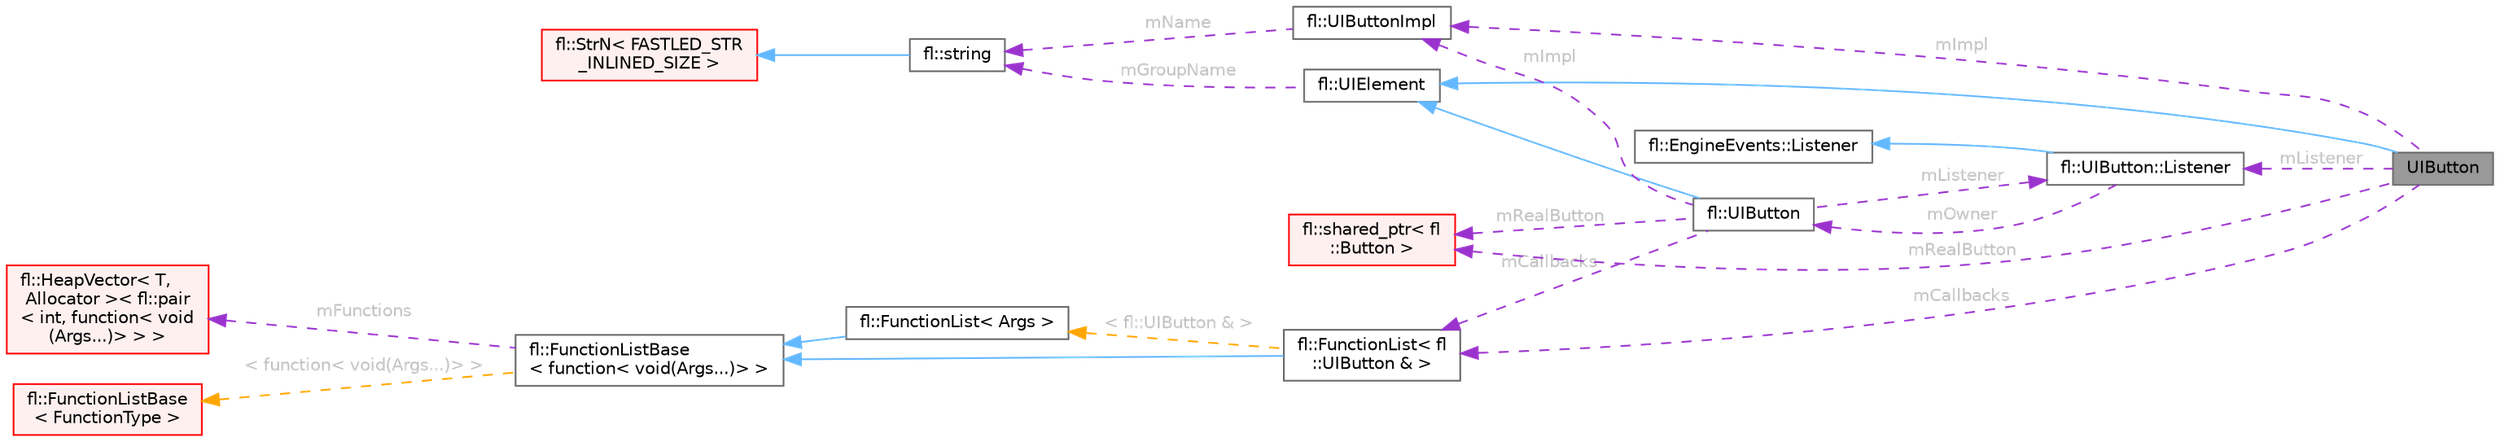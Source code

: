 digraph "UIButton"
{
 // INTERACTIVE_SVG=YES
 // LATEX_PDF_SIZE
  bgcolor="transparent";
  edge [fontname=Helvetica,fontsize=10,labelfontname=Helvetica,labelfontsize=10];
  node [fontname=Helvetica,fontsize=10,shape=box,height=0.2,width=0.4];
  rankdir="LR";
  Node1 [id="Node000001",label="UIButton",height=0.2,width=0.4,color="gray40", fillcolor="grey60", style="filled", fontcolor="black",tooltip=" "];
  Node2 -> Node1 [id="edge1_Node000001_Node000002",dir="back",color="steelblue1",style="solid",tooltip=" "];
  Node2 [id="Node000002",label="fl::UIElement",height=0.2,width=0.4,color="gray40", fillcolor="white", style="filled",URL="$df/d7b/classfl_1_1_u_i_element.html",tooltip=" "];
  Node3 -> Node2 [id="edge2_Node000002_Node000003",dir="back",color="darkorchid3",style="dashed",tooltip=" ",label=" mGroupName",fontcolor="grey" ];
  Node3 [id="Node000003",label="fl::string",height=0.2,width=0.4,color="gray40", fillcolor="white", style="filled",URL="$d2/db2/classfl_1_1string.html",tooltip=" "];
  Node4 -> Node3 [id="edge3_Node000003_Node000004",dir="back",color="steelblue1",style="solid",tooltip=" "];
  Node4 [id="Node000004",label="fl::StrN\< FASTLED_STR\l_INLINED_SIZE \>",height=0.2,width=0.4,color="red", fillcolor="#FFF0F0", style="filled",URL="$dc/d96/classfl_1_1_str_n.html",tooltip=" "];
  Node6 -> Node1 [id="edge4_Node000001_Node000006",dir="back",color="darkorchid3",style="dashed",tooltip=" ",label=" mImpl",fontcolor="grey" ];
  Node6 [id="Node000006",label="fl::UIButtonImpl",height=0.2,width=0.4,color="gray40", fillcolor="white", style="filled",URL="$d6/d8d/classfl_1_1_u_i_button_impl.html",tooltip=" "];
  Node3 -> Node6 [id="edge5_Node000006_Node000003",dir="back",color="darkorchid3",style="dashed",tooltip=" ",label=" mName",fontcolor="grey" ];
  Node7 -> Node1 [id="edge6_Node000001_Node000007",dir="back",color="darkorchid3",style="dashed",tooltip=" ",label=" mCallbacks",fontcolor="grey" ];
  Node7 [id="Node000007",label="fl::FunctionList\< fl\l::UIButton & \>",height=0.2,width=0.4,color="gray40", fillcolor="white", style="filled",URL="$d1/d5d/classfl_1_1_function_list.html",tooltip=" "];
  Node8 -> Node7 [id="edge7_Node000007_Node000008",dir="back",color="steelblue1",style="solid",tooltip=" "];
  Node8 [id="Node000008",label="fl::FunctionListBase\l\< function\< void(Args...)\> \>",height=0.2,width=0.4,color="gray40", fillcolor="white", style="filled",URL="$d7/de3/classfl_1_1_function_list_base.html",tooltip=" "];
  Node9 -> Node8 [id="edge8_Node000008_Node000009",dir="back",color="darkorchid3",style="dashed",tooltip=" ",label=" mFunctions",fontcolor="grey" ];
  Node9 [id="Node000009",label="fl::HeapVector\< T,\l Allocator \>\< fl::pair\l\< int, function\< void\l(Args...)\> \> \>",height=0.2,width=0.4,color="red", fillcolor="#FFF0F0", style="filled",URL="$db/ddd/classfl_1_1_heap_vector.html",tooltip=" "];
  Node12 -> Node8 [id="edge9_Node000008_Node000012",dir="back",color="orange",style="dashed",tooltip=" ",label=" \< function\< void(Args...)\> \>",fontcolor="grey" ];
  Node12 [id="Node000012",label="fl::FunctionListBase\l\< FunctionType \>",height=0.2,width=0.4,color="red", fillcolor="#FFF0F0", style="filled",URL="$d7/de3/classfl_1_1_function_list_base.html",tooltip=" "];
  Node14 -> Node7 [id="edge10_Node000007_Node000014",dir="back",color="orange",style="dashed",tooltip=" ",label=" \< fl::UIButton & \>",fontcolor="grey" ];
  Node14 [id="Node000014",label="fl::FunctionList\< Args \>",height=0.2,width=0.4,color="gray40", fillcolor="white", style="filled",URL="$d1/d5d/classfl_1_1_function_list.html",tooltip=" "];
  Node8 -> Node14 [id="edge11_Node000014_Node000008",dir="back",color="steelblue1",style="solid",tooltip=" "];
  Node15 -> Node1 [id="edge12_Node000001_Node000015",dir="back",color="darkorchid3",style="dashed",tooltip=" ",label=" mListener",fontcolor="grey" ];
  Node15 [id="Node000015",label="fl::UIButton::Listener",height=0.2,width=0.4,color="gray40", fillcolor="white", style="filled",URL="$d2/d68/structfl_1_1_u_i_button_1_1_listener.html",tooltip=" "];
  Node16 -> Node15 [id="edge13_Node000015_Node000016",dir="back",color="steelblue1",style="solid",tooltip=" "];
  Node16 [id="Node000016",label="fl::EngineEvents::Listener",height=0.2,width=0.4,color="gray40", fillcolor="white", style="filled",URL="$db/da2/classfl_1_1_engine_events_1_1_listener.html",tooltip=" "];
  Node17 -> Node15 [id="edge14_Node000015_Node000017",dir="back",color="darkorchid3",style="dashed",tooltip=" ",label=" mOwner",fontcolor="grey" ];
  Node17 [id="Node000017",label="fl::UIButton",height=0.2,width=0.4,color="gray40", fillcolor="white", style="filled",URL="$d3/d1d/classfl_1_1_u_i_button.html",tooltip=" "];
  Node2 -> Node17 [id="edge15_Node000017_Node000002",dir="back",color="steelblue1",style="solid",tooltip=" "];
  Node6 -> Node17 [id="edge16_Node000017_Node000006",dir="back",color="darkorchid3",style="dashed",tooltip=" ",label=" mImpl",fontcolor="grey" ];
  Node7 -> Node17 [id="edge17_Node000017_Node000007",dir="back",color="darkorchid3",style="dashed",tooltip=" ",label=" mCallbacks",fontcolor="grey" ];
  Node15 -> Node17 [id="edge18_Node000017_Node000015",dir="back",color="darkorchid3",style="dashed",tooltip=" ",label=" mListener",fontcolor="grey" ];
  Node18 -> Node17 [id="edge19_Node000017_Node000018",dir="back",color="darkorchid3",style="dashed",tooltip=" ",label=" mRealButton",fontcolor="grey" ];
  Node18 [id="Node000018",label="fl::shared_ptr\< fl\l::Button \>",height=0.2,width=0.4,color="red", fillcolor="#FFF0F0", style="filled",URL="$d1/d74/classfl_1_1shared__ptr.html",tooltip=" "];
  Node18 -> Node1 [id="edge20_Node000001_Node000018",dir="back",color="darkorchid3",style="dashed",tooltip=" ",label=" mRealButton",fontcolor="grey" ];
}

